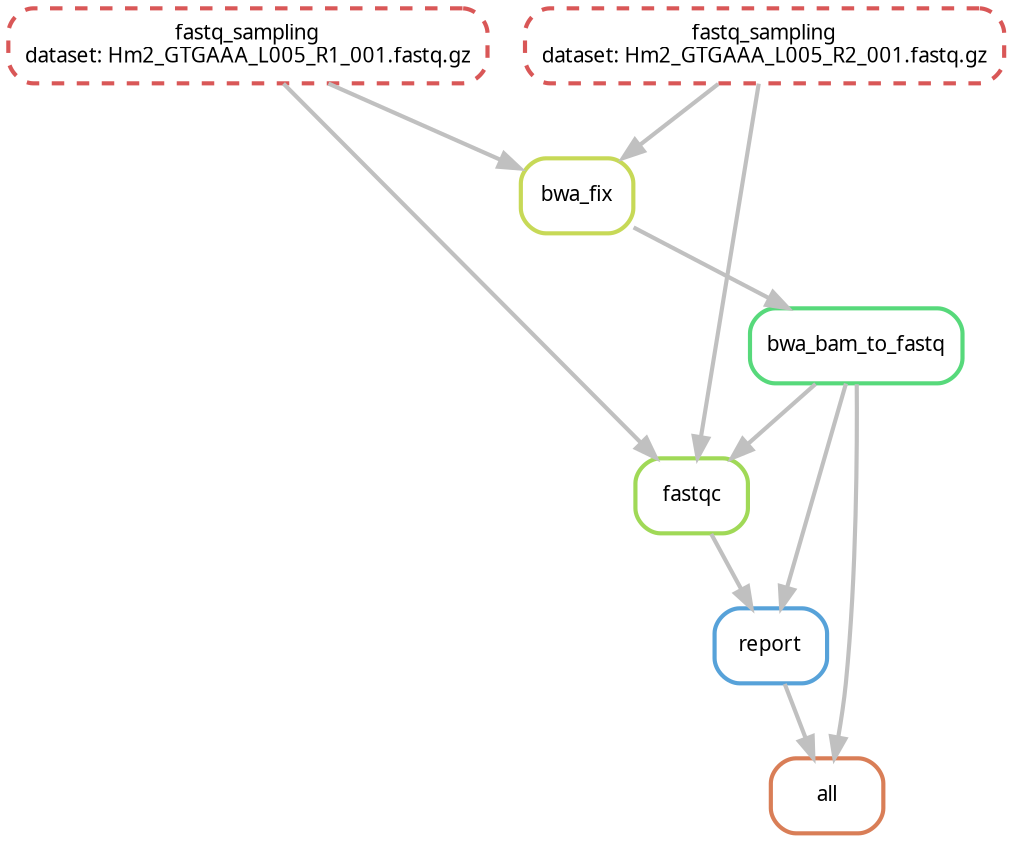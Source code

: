 // -- [35minclude fastq_sampling[39;49;00m
// -- [35m-------->>>>fastq_sampling/{dataset}[39;49;00m
// -- [35mInclude sequana.fastqc rule[39;49;00m
// -- [35m{'fastq_sampling': {'wkdir': 'fastq_sampling', 'skip': False, 'N': 100000}, 'bwa_fix': {'reference': 'Coliphage_phiX174.fa'}, 'fastqc': {'directories': ['fastqc_raw'], 'extension': ['*.fastq.gz', '*.fastq']}, 'datadir': 'fastq_raw'}[39;49;00m
digraph snakemake_dag {
    graph[bgcolor=white, margin=0];
    node[shape=box, style=rounded, fontname=sans,                 fontsize=10, penwidth=2];
    edge[penwidth=2, color=grey];
	0[label = "all",  URL="index.html" target="_parent", color = "0.05 0.6 0.85", style="rounded"];
	1[label = "fastq_sampling\ndataset: Hm2_GTGAAA_L005_R1_001.fastq.gz",  URL="index.html" target="_parent", color = "0.00 0.6 0.85", style="rounded,dashed"];
	2[label = "bwa_fix",  URL="bwa_fix.html" target="_parent", color = "0.19 0.6 0.85", style="rounded"];
	3[label = "report",  URL="index.html" target="_parent", color = "0.57 0.6 0.85", style="rounded"];
	4[label = "fastq_sampling\ndataset: Hm2_GTGAAA_L005_R2_001.fastq.gz",  URL="index.html" target="_parent", color = "0.00 0.6 0.85", style="rounded,dashed"];
	5[label = "fastqc",  URL="fastqc.html" target="_parent", color = "0.24 0.6 0.85", style="rounded"];
	7[label = "bwa_bam_to_fastq",  URL="index.html" target="_parent", color = "0.38 0.6 0.85", style="rounded"];
	3 -> 0
	7 -> 0
	1 -> 2
	4 -> 2
	5 -> 3
	7 -> 3
	1 -> 5
	4 -> 5
	7 -> 5
	2 -> 7
}            


